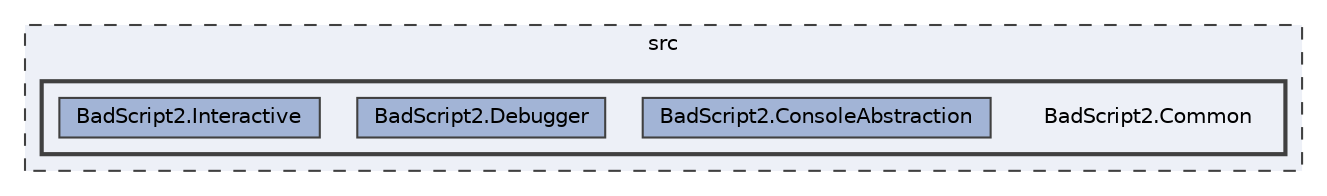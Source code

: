 digraph "src/BadScript2.Common"
{
 // LATEX_PDF_SIZE
  bgcolor="transparent";
  edge [fontname=Helvetica,fontsize=10,labelfontname=Helvetica,labelfontsize=10];
  node [fontname=Helvetica,fontsize=10,shape=box,height=0.2,width=0.4];
  compound=true
  subgraph clusterdir_68267d1309a1af8e8297ef4c3efbcdba {
    graph [ bgcolor="#edf0f7", pencolor="grey25", label="src", fontname=Helvetica,fontsize=10 style="filled,dashed", URL="dir_68267d1309a1af8e8297ef4c3efbcdba.html",tooltip=""]
  subgraph clusterdir_34ee47b9c46f9fcb00928672e0609e64 {
    graph [ bgcolor="#edf0f7", pencolor="grey25", label="", fontname=Helvetica,fontsize=10 style="filled,bold", URL="dir_34ee47b9c46f9fcb00928672e0609e64.html",tooltip=""]
    dir_34ee47b9c46f9fcb00928672e0609e64 [shape=plaintext, label="BadScript2.Common"];
  dir_6965cfbd22ca92055f8b21a9053779a0 [label="BadScript2.ConsoleAbstraction", fillcolor="#a2b4d6", color="grey25", style="filled", URL="dir_6965cfbd22ca92055f8b21a9053779a0.html",tooltip=""];
  dir_00fc7299684b178bb503a256c06d3bb2 [label="BadScript2.Debugger", fillcolor="#a2b4d6", color="grey25", style="filled", URL="dir_00fc7299684b178bb503a256c06d3bb2.html",tooltip=""];
  dir_aa6d6f040c5518466fbb81b53eca3178 [label="BadScript2.Interactive", fillcolor="#a2b4d6", color="grey25", style="filled", URL="dir_aa6d6f040c5518466fbb81b53eca3178.html",tooltip=""];
  }
  }
}
